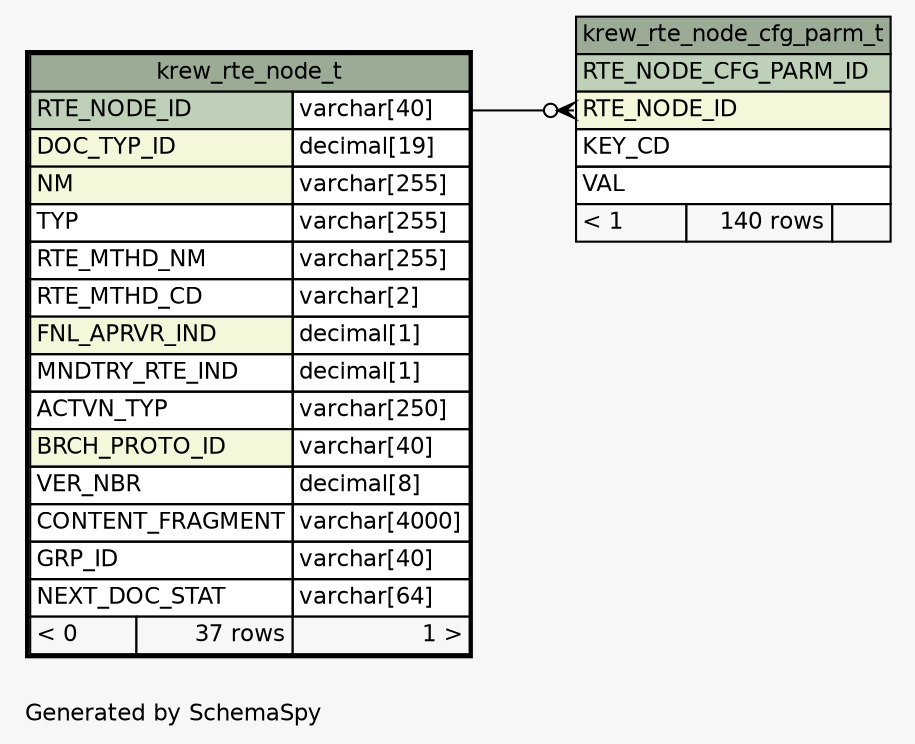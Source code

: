 // dot 2.28.0 on Mac OS X 10.7.2
// SchemaSpy rev 590
digraph "oneDegreeRelationshipsDiagram" {
  graph [
    rankdir="RL"
    bgcolor="#f7f7f7"
    label="\nGenerated by SchemaSpy"
    labeljust="l"
    nodesep="0.18"
    ranksep="0.46"
    fontname="Helvetica"
    fontsize="11"
  ];
  node [
    fontname="Helvetica"
    fontsize="11"
    shape="plaintext"
  ];
  edge [
    arrowsize="0.8"
  ];
  "krew_rte_node_cfg_parm_t":"RTE_NODE_ID":w -> "krew_rte_node_t":"RTE_NODE_ID.type":e [arrowhead=none dir=back arrowtail=crowodot];
  "krew_rte_node_cfg_parm_t" [
    label=<
    <TABLE BORDER="0" CELLBORDER="1" CELLSPACING="0" BGCOLOR="#ffffff">
      <TR><TD COLSPAN="3" BGCOLOR="#9bab96" ALIGN="CENTER">krew_rte_node_cfg_parm_t</TD></TR>
      <TR><TD PORT="RTE_NODE_CFG_PARM_ID" COLSPAN="3" BGCOLOR="#bed1b8" ALIGN="LEFT">RTE_NODE_CFG_PARM_ID</TD></TR>
      <TR><TD PORT="RTE_NODE_ID" COLSPAN="3" BGCOLOR="#f4f7da" ALIGN="LEFT">RTE_NODE_ID</TD></TR>
      <TR><TD PORT="KEY_CD" COLSPAN="3" ALIGN="LEFT">KEY_CD</TD></TR>
      <TR><TD PORT="VAL" COLSPAN="3" ALIGN="LEFT">VAL</TD></TR>
      <TR><TD ALIGN="LEFT" BGCOLOR="#f7f7f7">&lt; 1</TD><TD ALIGN="RIGHT" BGCOLOR="#f7f7f7">140 rows</TD><TD ALIGN="RIGHT" BGCOLOR="#f7f7f7">  </TD></TR>
    </TABLE>>
    URL="krew_rte_node_cfg_parm_t.html"
    tooltip="krew_rte_node_cfg_parm_t"
  ];
  "krew_rte_node_t" [
    label=<
    <TABLE BORDER="2" CELLBORDER="1" CELLSPACING="0" BGCOLOR="#ffffff">
      <TR><TD COLSPAN="3" BGCOLOR="#9bab96" ALIGN="CENTER">krew_rte_node_t</TD></TR>
      <TR><TD PORT="RTE_NODE_ID" COLSPAN="2" BGCOLOR="#bed1b8" ALIGN="LEFT">RTE_NODE_ID</TD><TD PORT="RTE_NODE_ID.type" ALIGN="LEFT">varchar[40]</TD></TR>
      <TR><TD PORT="DOC_TYP_ID" COLSPAN="2" BGCOLOR="#f4f7da" ALIGN="LEFT">DOC_TYP_ID</TD><TD PORT="DOC_TYP_ID.type" ALIGN="LEFT">decimal[19]</TD></TR>
      <TR><TD PORT="NM" COLSPAN="2" BGCOLOR="#f4f7da" ALIGN="LEFT">NM</TD><TD PORT="NM.type" ALIGN="LEFT">varchar[255]</TD></TR>
      <TR><TD PORT="TYP" COLSPAN="2" ALIGN="LEFT">TYP</TD><TD PORT="TYP.type" ALIGN="LEFT">varchar[255]</TD></TR>
      <TR><TD PORT="RTE_MTHD_NM" COLSPAN="2" ALIGN="LEFT">RTE_MTHD_NM</TD><TD PORT="RTE_MTHD_NM.type" ALIGN="LEFT">varchar[255]</TD></TR>
      <TR><TD PORT="RTE_MTHD_CD" COLSPAN="2" ALIGN="LEFT">RTE_MTHD_CD</TD><TD PORT="RTE_MTHD_CD.type" ALIGN="LEFT">varchar[2]</TD></TR>
      <TR><TD PORT="FNL_APRVR_IND" COLSPAN="2" BGCOLOR="#f4f7da" ALIGN="LEFT">FNL_APRVR_IND</TD><TD PORT="FNL_APRVR_IND.type" ALIGN="LEFT">decimal[1]</TD></TR>
      <TR><TD PORT="MNDTRY_RTE_IND" COLSPAN="2" ALIGN="LEFT">MNDTRY_RTE_IND</TD><TD PORT="MNDTRY_RTE_IND.type" ALIGN="LEFT">decimal[1]</TD></TR>
      <TR><TD PORT="ACTVN_TYP" COLSPAN="2" ALIGN="LEFT">ACTVN_TYP</TD><TD PORT="ACTVN_TYP.type" ALIGN="LEFT">varchar[250]</TD></TR>
      <TR><TD PORT="BRCH_PROTO_ID" COLSPAN="2" BGCOLOR="#f4f7da" ALIGN="LEFT">BRCH_PROTO_ID</TD><TD PORT="BRCH_PROTO_ID.type" ALIGN="LEFT">varchar[40]</TD></TR>
      <TR><TD PORT="VER_NBR" COLSPAN="2" ALIGN="LEFT">VER_NBR</TD><TD PORT="VER_NBR.type" ALIGN="LEFT">decimal[8]</TD></TR>
      <TR><TD PORT="CONTENT_FRAGMENT" COLSPAN="2" ALIGN="LEFT">CONTENT_FRAGMENT</TD><TD PORT="CONTENT_FRAGMENT.type" ALIGN="LEFT">varchar[4000]</TD></TR>
      <TR><TD PORT="GRP_ID" COLSPAN="2" ALIGN="LEFT">GRP_ID</TD><TD PORT="GRP_ID.type" ALIGN="LEFT">varchar[40]</TD></TR>
      <TR><TD PORT="NEXT_DOC_STAT" COLSPAN="2" ALIGN="LEFT">NEXT_DOC_STAT</TD><TD PORT="NEXT_DOC_STAT.type" ALIGN="LEFT">varchar[64]</TD></TR>
      <TR><TD ALIGN="LEFT" BGCOLOR="#f7f7f7">&lt; 0</TD><TD ALIGN="RIGHT" BGCOLOR="#f7f7f7">37 rows</TD><TD ALIGN="RIGHT" BGCOLOR="#f7f7f7">1 &gt;</TD></TR>
    </TABLE>>
    URL="krew_rte_node_t.html"
    tooltip="krew_rte_node_t"
  ];
}
